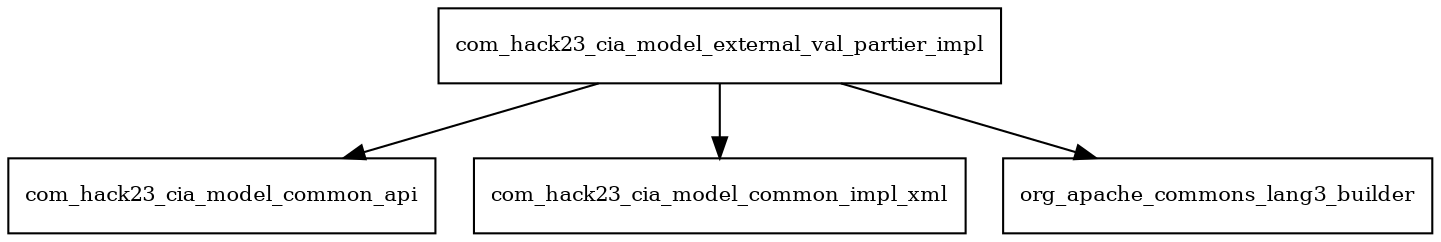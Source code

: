 digraph model_external_val_partier_impl_2019_6_24_SNAPSHOT_package_dependencies {
  node [shape = box, fontsize=10.0];
  com_hack23_cia_model_external_val_partier_impl -> com_hack23_cia_model_common_api;
  com_hack23_cia_model_external_val_partier_impl -> com_hack23_cia_model_common_impl_xml;
  com_hack23_cia_model_external_val_partier_impl -> org_apache_commons_lang3_builder;
}
